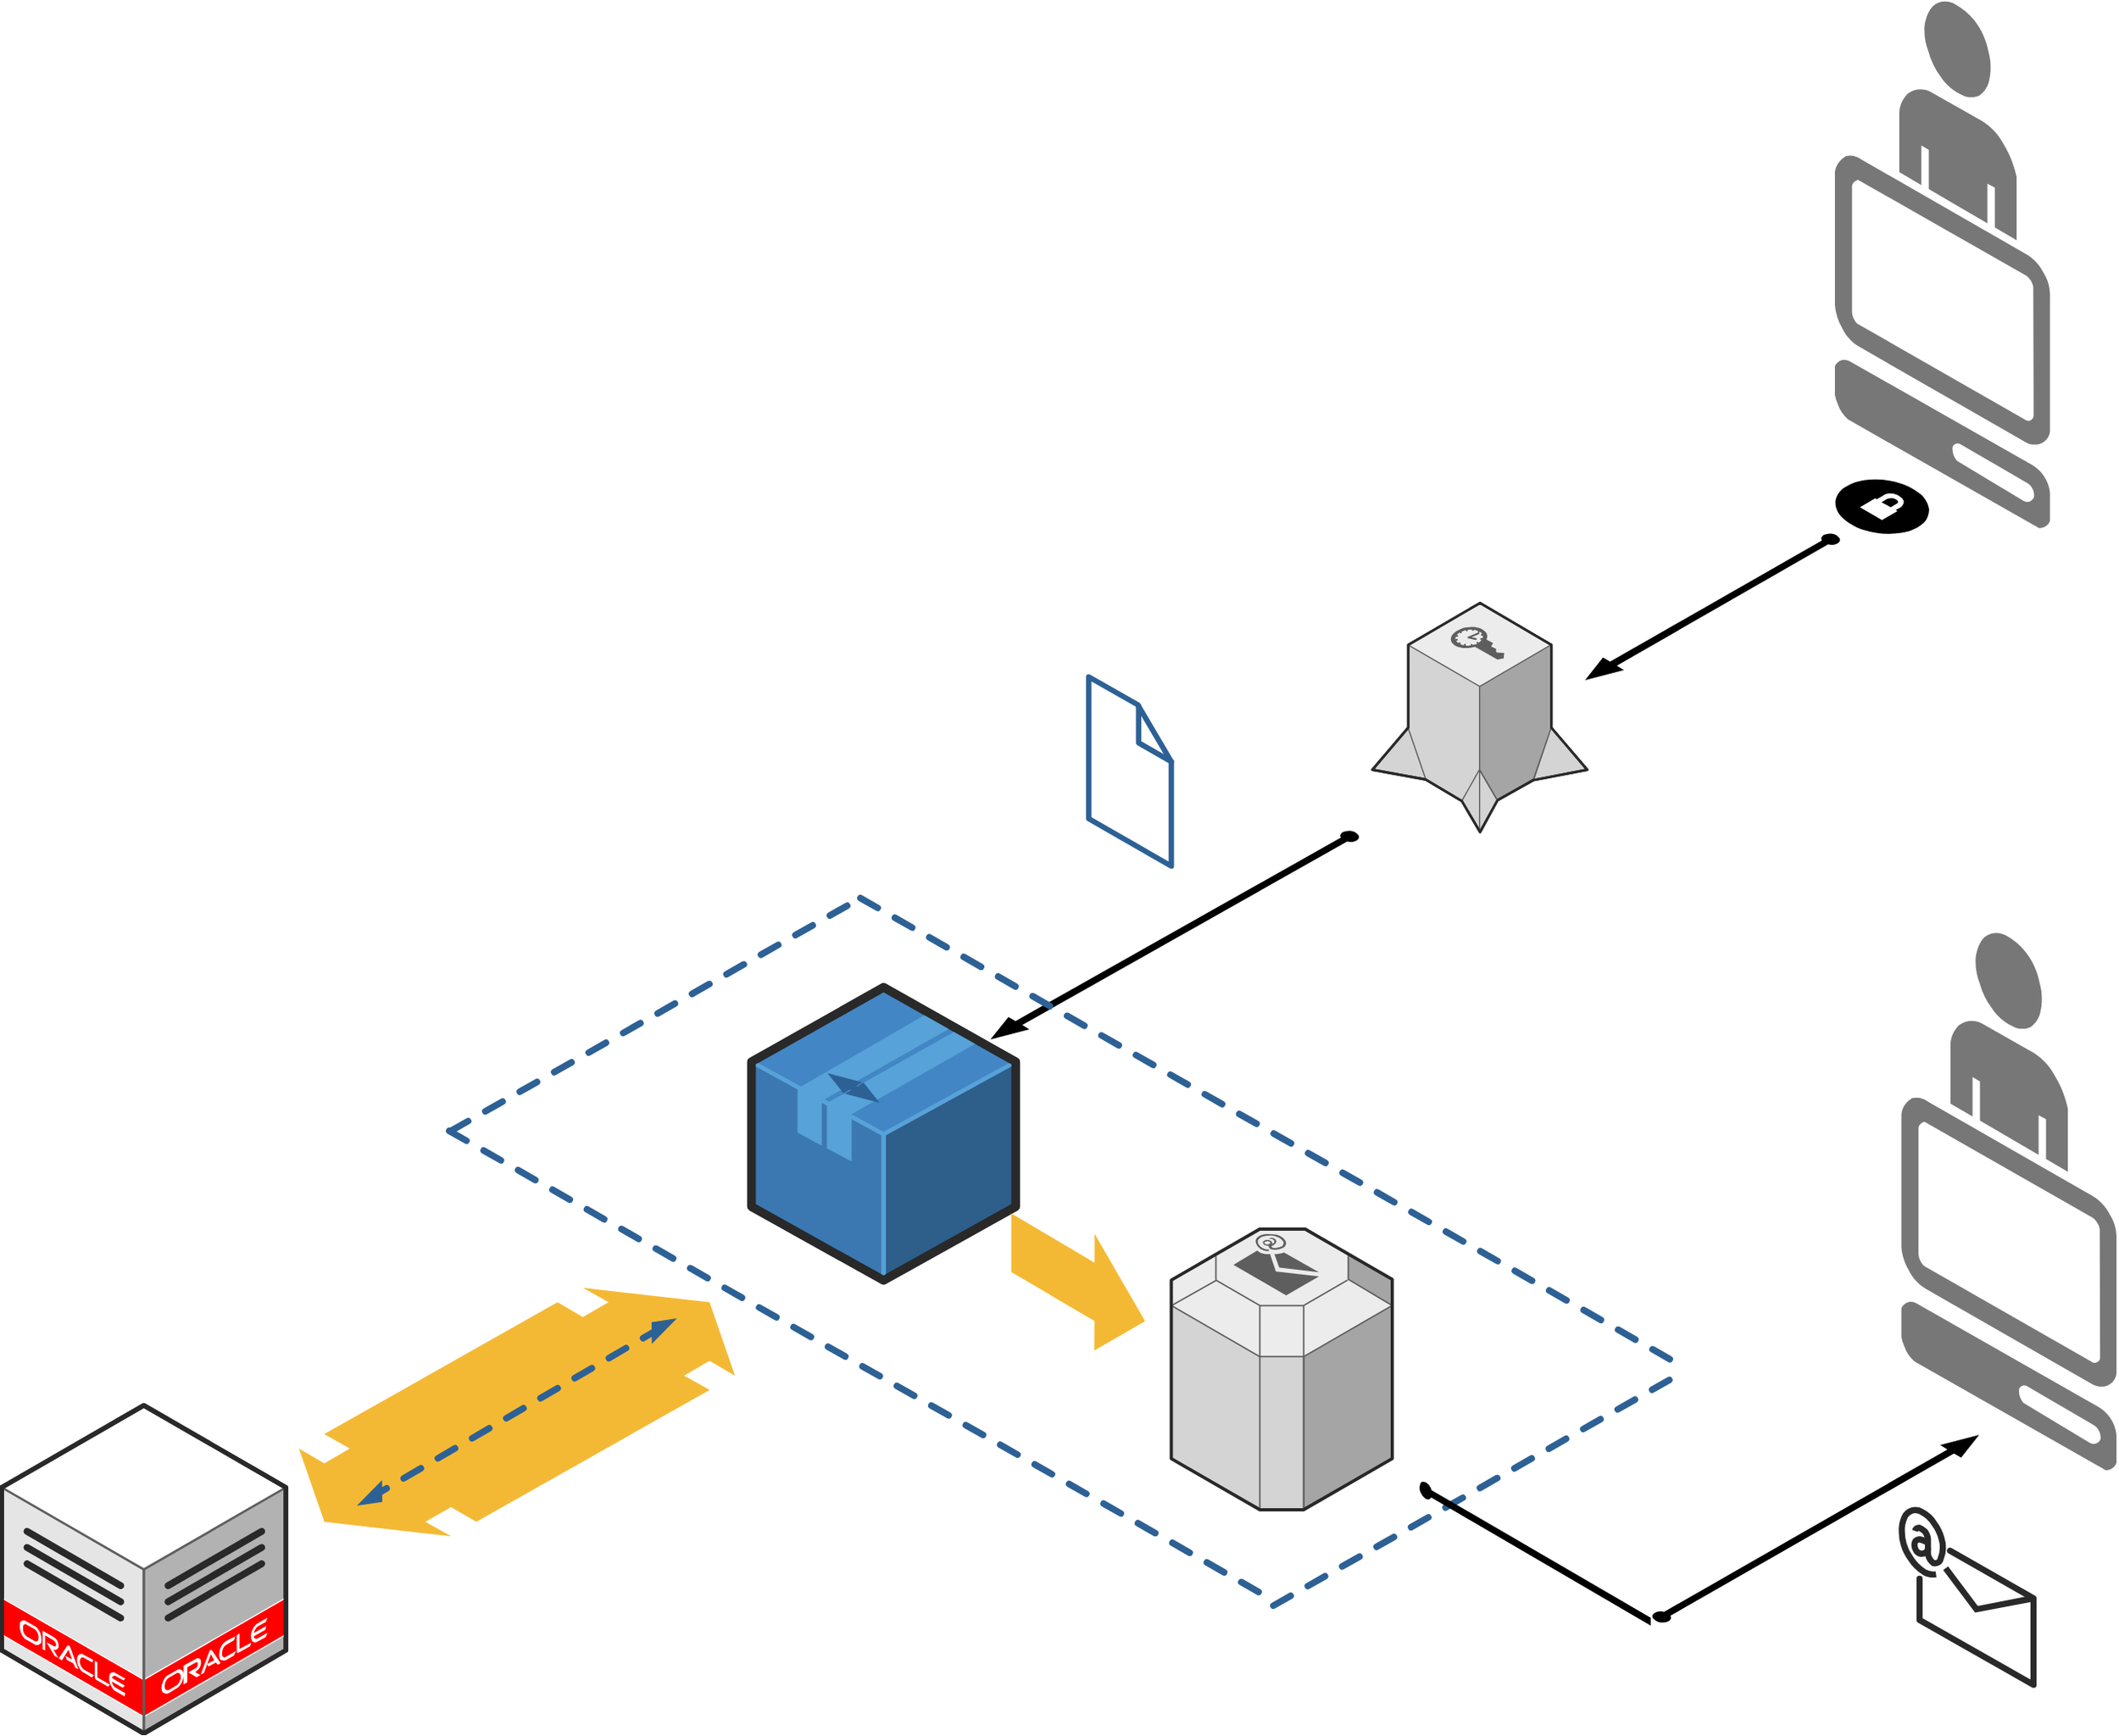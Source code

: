<mxfile version="24.4.2" type="device">
  <diagram name="Page-1" id="aaaa8250-4180-3840-79b5-4cada1eebb92">
    <mxGraphModel dx="2269" dy="1309" grid="1" gridSize="10" guides="1" tooltips="1" connect="1" arrows="1" fold="1" page="1" pageScale="1" pageWidth="850" pageHeight="1100" background="none" math="0" shadow="0">
      <root>
        <mxCell id="0" />
        <mxCell id="1" parent="0" />
        <mxCell id="1a8abee3a6cfdf20-28" value="" style="verticalLabelPosition=bottom;html=1;verticalAlign=top;strokeWidth=1;dashed=0;shape=mxgraph.aws3d.flatDoubleEdge;fillColor=#000000;aspect=fixed;rounded=1;shadow=0;comic=0;fontFamily=Verdana;fontSize=12;flipV=1;" parent="1" vertex="1">
          <mxGeometry x="500" y="800" width="264" height="150.56" as="geometry" />
        </mxCell>
        <mxCell id="1a8abee3a6cfdf20-36" value="" style="verticalLabelPosition=bottom;html=1;verticalAlign=top;strokeWidth=1;dashed=0;shape=mxgraph.aws3d.arrowSW;fillColor=#000000;aspect=fixed;rounded=1;shadow=0;comic=0;fontFamily=Verdana;fontSize=12" parent="1" vertex="1">
          <mxGeometry x="920" y="524" width="221.27" height="124.82" as="geometry" />
        </mxCell>
        <mxCell id="d5ac148becb70bc-8" value="" style="verticalLabelPosition=bottom;html=1;verticalAlign=top;strokeWidth=1;dashed=0;shape=mxgraph.aws3d.dashedArrowlessEdge;aspect=fixed;rounded=1;shadow=0;comic=0;fontFamily=Verdana;fontSize=12" parent="1" vertex="1">
          <mxGeometry x="840" y="564" width="490" height="279.22" as="geometry" />
        </mxCell>
        <mxCell id="d5ac148becb70bc-9" value="" style="verticalLabelPosition=bottom;html=1;verticalAlign=top;strokeWidth=1;dashed=0;shape=mxgraph.aws3d.dashedArrowlessEdge;aspect=fixed;rounded=1;shadow=0;comic=0;fontFamily=Verdana;fontSize=12" parent="1" vertex="1">
          <mxGeometry x="591" y="705" width="499" height="284.34" as="geometry" />
        </mxCell>
        <mxCell id="d5ac148becb70bc-10" value="" style="verticalLabelPosition=bottom;html=1;verticalAlign=top;strokeWidth=1;dashed=0;shape=mxgraph.aws3d.dashedArrowlessEdge;fillColor=#000000;aspect=fixed;rounded=1;shadow=0;comic=0;fontFamily=Verdana;fontSize=12;fontColor=#000000;flipV=1;" parent="1" vertex="1">
          <mxGeometry x="592" y="564" width="248" height="141" as="geometry" />
        </mxCell>
        <mxCell id="d5ac148becb70bc-12" value="" style="verticalLabelPosition=bottom;html=1;verticalAlign=top;strokeWidth=1;dashed=0;shape=mxgraph.aws3d.dashedArrowlessEdge;aspect=fixed;rounded=1;shadow=0;comic=0;fontFamily=Verdana;fontSize=12;flipV=1;" parent="1" vertex="1">
          <mxGeometry x="1090" y="850" width="250" height="142.57" as="geometry" />
        </mxCell>
        <mxCell id="1a8abee3a6cfdf20-2" value="" style="verticalLabelPosition=bottom;html=1;verticalAlign=top;strokeWidth=1;dashed=0;shape=mxgraph.aws3d.secureConnection;fillColor=#000000;strokeColor=#ffffff;aspect=fixed;rounded=1;shadow=0;comic=0;fontSize=12" parent="1" vertex="1">
          <mxGeometry x="1430" y="310" width="57.0" height="34" as="geometry" />
        </mxCell>
        <mxCell id="-oa5varQlhW1Ta2c_O3--1" value="" style="verticalLabelPosition=bottom;html=1;verticalAlign=top;strokeWidth=1;align=center;outlineConnect=0;dashed=0;outlineConnect=0;shape=mxgraph.aws3d.client;aspect=fixed;strokeColor=none;fillColor=#777777;" vertex="1" parent="1">
          <mxGeometry x="1430" y="113.8" width="130.5" height="226.2" as="geometry" />
        </mxCell>
        <mxCell id="-oa5varQlhW1Ta2c_O3--2" value="" style="verticalLabelPosition=bottom;html=1;verticalAlign=top;strokeWidth=1;align=center;outlineConnect=0;dashed=0;outlineConnect=0;shape=mxgraph.aws3d.application;fillColor=#4286c5;strokeColor=#57A2D8;aspect=fixed;" vertex="1" parent="1">
          <mxGeometry x="774" y="618" width="160" height="177.55" as="geometry" />
        </mxCell>
        <mxCell id="-oa5varQlhW1Ta2c_O3--3" value="" style="verticalLabelPosition=bottom;html=1;verticalAlign=top;strokeWidth=1;align=center;outlineConnect=0;dashed=0;outlineConnect=0;shape=mxgraph.aws3d.end_user;strokeColor=none;fillColor=#777777;aspect=fixed;" vertex="1" parent="1">
          <mxGeometry x="1469" y="20" width="71" height="145.56" as="geometry" />
        </mxCell>
        <mxCell id="-oa5varQlhW1Ta2c_O3--6" value="" style="verticalLabelPosition=bottom;html=1;verticalAlign=top;strokeWidth=1;align=center;outlineConnect=0;dashed=0;outlineConnect=0;shape=mxgraph.aws3d.dashedEdgeDouble2;strokeColor=#2D6195;aspect=fixed;" vertex="1" parent="1">
          <mxGeometry x="820" y="670" width="31.6" height="18" as="geometry" />
        </mxCell>
        <mxCell id="-oa5varQlhW1Ta2c_O3--7" value="" style="verticalLabelPosition=bottom;html=1;verticalAlign=top;strokeWidth=1;align=center;outlineConnect=0;dashed=0;outlineConnect=0;shape=mxgraph.aws3d.dashedEdgeDouble2;strokeColor=#2D6195;aspect=fixed;direction=west;rotation=120;" vertex="1" parent="1">
          <mxGeometry x="534.41" y="819.69" width="195.17" height="111.17" as="geometry" />
        </mxCell>
        <mxCell id="-oa5varQlhW1Ta2c_O3--8" value="" style="verticalLabelPosition=bottom;html=1;verticalAlign=top;strokeWidth=1;align=center;outlineConnect=0;dashed=0;outlineConnect=0;shape=mxgraph.aws3d.file;aspect=fixed;strokeColor=#2d6195;fillColor=#ffffff;" vertex="1" parent="1">
          <mxGeometry x="978.21" y="430" width="50" height="114.61" as="geometry" />
        </mxCell>
        <mxCell id="-oa5varQlhW1Ta2c_O3--10" value="" style="verticalLabelPosition=bottom;html=1;verticalAlign=top;strokeWidth=1;align=center;outlineConnect=0;dashed=0;outlineConnect=0;shape=mxgraph.aws3d.client;aspect=fixed;strokeColor=none;fillColor=#777777;" vertex="1" parent="1">
          <mxGeometry x="1470.25" y="684.4" width="130.5" height="226.2" as="geometry" />
        </mxCell>
        <mxCell id="-oa5varQlhW1Ta2c_O3--11" value="" style="verticalLabelPosition=bottom;html=1;verticalAlign=top;strokeWidth=1;align=center;outlineConnect=0;dashed=0;outlineConnect=0;shape=mxgraph.aws3d.end_user;strokeColor=none;fillColor=#777777;aspect=fixed;" vertex="1" parent="1">
          <mxGeometry x="1500" y="584.22" width="71" height="145.56" as="geometry" />
        </mxCell>
        <mxCell id="-oa5varQlhW1Ta2c_O3--12" value="" style="verticalLabelPosition=bottom;html=1;verticalAlign=top;strokeWidth=1;align=center;outlineConnect=0;dashed=0;outlineConnect=0;shape=mxgraph.aws3d.email;aspect=fixed;strokeColor=#292929;" vertex="1" parent="1">
          <mxGeometry x="1470.25" y="934.44" width="80" height="106.04" as="geometry" />
        </mxCell>
        <mxCell id="-oa5varQlhW1Ta2c_O3--14" value="" style="verticalLabelPosition=bottom;html=1;verticalAlign=top;strokeWidth=1;align=center;outlineConnect=0;dashed=0;outlineConnect=0;shape=mxgraph.aws3d.arrowlessNE;fillColor=#000000;aspect=fixed;rotation=60;" vertex="1" parent="1">
          <mxGeometry x="1177" y="920.54" width="143" height="81.46" as="geometry" />
        </mxCell>
        <mxCell id="-oa5varQlhW1Ta2c_O3--15" value="" style="verticalLabelPosition=bottom;html=1;verticalAlign=top;strokeWidth=1;align=center;outlineConnect=0;dashed=0;outlineConnect=0;shape=mxgraph.aws3d.arrowNE;fillColor=#000000;aspect=fixed;" vertex="1" parent="1">
          <mxGeometry x="1320" y="890" width="196" height="112" as="geometry" />
        </mxCell>
        <mxCell id="-oa5varQlhW1Ta2c_O3--16" value="" style="verticalLabelPosition=bottom;html=1;verticalAlign=top;strokeWidth=1;align=center;outlineConnect=0;dashed=0;outlineConnect=0;shape=mxgraph.aws3d.oracleDataCenter;fillColor=#ffffff;strokeColor=#5E5E5E;aspect=fixed;" vertex="1" parent="1">
          <mxGeometry x="320" y="871.27" width="172.14" height="198.73" as="geometry" />
        </mxCell>
        <mxCell id="-oa5varQlhW1Ta2c_O3--17" value="" style="verticalLabelPosition=bottom;html=1;verticalAlign=top;strokeWidth=1;align=center;outlineConnect=0;dashed=0;outlineConnect=0;shape=mxgraph.aws3d.email_service;fillColor=#ECECEC;strokeColor=#5E5E5E;aspect=fixed;" vertex="1" parent="1">
          <mxGeometry x="1028.21" y="764.44" width="133.7" height="170" as="geometry" />
        </mxCell>
        <mxCell id="-oa5varQlhW1Ta2c_O3--19" value="" style="verticalLabelPosition=bottom;html=1;verticalAlign=top;strokeWidth=1;align=center;outlineConnect=0;dashed=0;outlineConnect=0;shape=mxgraph.aws3d.flatEdge2;strokeColor=none;fillColor=#F4B934;aspect=fixed;rotation=60;" vertex="1" parent="1">
          <mxGeometry x="915.66" y="764.44" width="97" height="55.25" as="geometry" />
        </mxCell>
        <mxCell id="-oa5varQlhW1Ta2c_O3--20" value="" style="verticalLabelPosition=bottom;html=1;verticalAlign=top;strokeWidth=1;align=center;outlineConnect=0;dashed=0;outlineConnect=0;shape=mxgraph.aws3d.securityTokenService;fillColor=#ECECEC;strokeColor=#5E5E5E;aspect=fixed;" vertex="1" parent="1">
          <mxGeometry x="1149.94" y="385.22" width="130.11" height="138.78" as="geometry" />
        </mxCell>
        <mxCell id="-oa5varQlhW1Ta2c_O3--21" value="" style="verticalLabelPosition=bottom;html=1;verticalAlign=top;strokeWidth=1;align=center;outlineConnect=0;dashed=0;outlineConnect=0;shape=mxgraph.aws3d.arrowSW;fillColor=#000000;aspect=fixed;" vertex="1" parent="1">
          <mxGeometry x="1280" y="344" width="152.5" height="87.14" as="geometry" />
        </mxCell>
      </root>
    </mxGraphModel>
  </diagram>
</mxfile>
